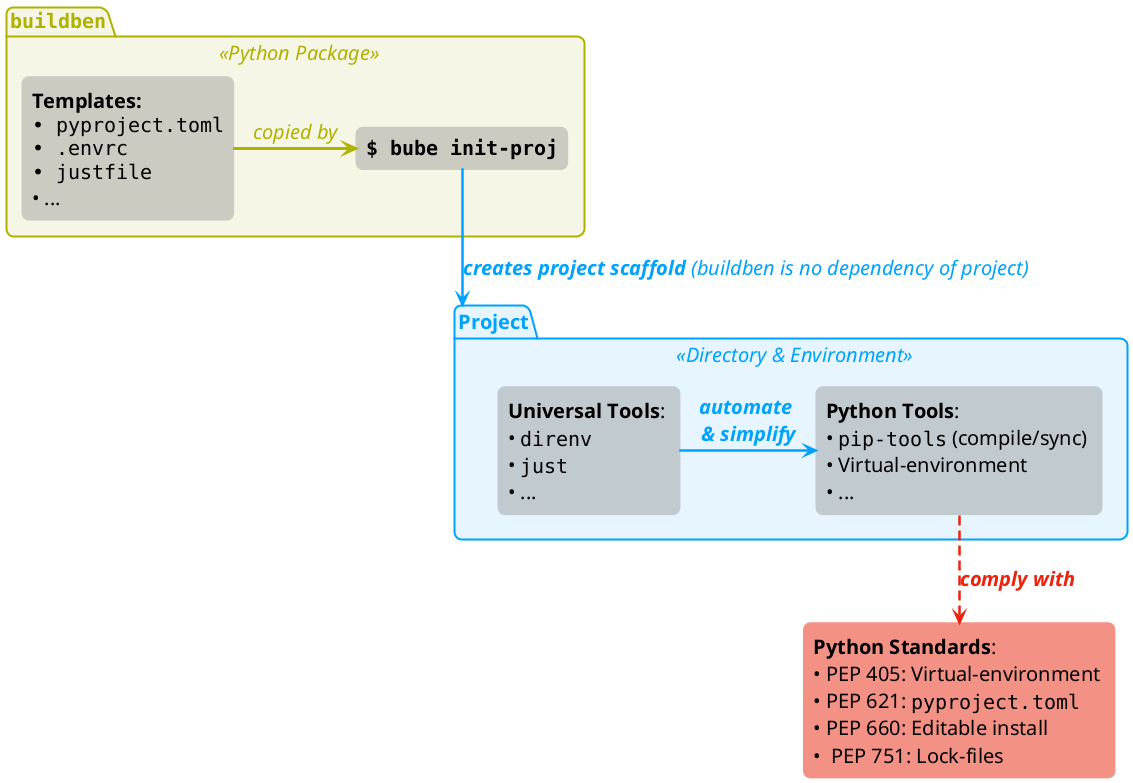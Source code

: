 @startuml
' === Global look & feel =============


' === Global look & feel =============
skinparam defaultFontSize 20
' skinparam BackgroundColor #00000010
skinparam BackgroundColor transparent
allow_mixing 

' ======================================
skinparam package {
    RoundCorner 15
    BorderThickness 2
    BackgroundColor #00A2FF19
    BorderColor #00A2FF
    FontColor   #00A2FF
}
skinparam package<<Global Environment>><<Python Package>> {
    BackgroundColor #afb20019
    BorderColor #afb200ff
    FontColor   #afb200ff
}

' =======================================

skinparam rectangle {
  Shadowing false
  BorderColor none
  BackgroundColor #99999977
  RoundCorner 15
}

skinparam class {
    BackgroundColor #99999977
    BorderColor     #444444
    BorderThickness 1
    FontStyle bold
    RoundCorner 15
}


<style>
arrow {
    LineThickness 3
}
</style>



package """buildben""" as BB <<Python Package>> {
  ' rectangle "**""init-database""**" as BBdb <<Module>>
  ' rectangle "**""add-experiment""**" as BBexp <<Module>>
  ' rectangle "**""env-snapshot""**" as BBenvsnap <<Module>>
  rectangle "**Templates:**\n""• pyproject.toml""\n""• .envrc""\n""• justfile""\n• ..." as TEMP
  rectangle "**""$ bube init-proj""**" as BBinitcli

}
<style>
arrow {
    FontStyle italic
    LineColor #afb200ff
    FontColor   #afb200ff
}
</style>

BBinitcli <-left- TEMP : copied by


package "Project" as P <<Directory & Environment>>{  

  rectangle "**Python Tools**: \n• ""pip-tools"" (compile/sync) \n• Virtual-environment\n• ..." as PyTools 
  rectangle "**Universal Tools**: \n• ""direnv""\n• ""just""\n• ..." as Tools 
}

rectangle "**Python Standards**: \n• PEP 405: Virtual-environment \n• PEP 621: ""pyproject.toml""\n• PEP 660: Editable install\n•  PEP 751: Lock-files" as Standards  #f27f72dc


<style>
arrow {
    LineColor #00A2FF
    LineThickness 2.5
    FontColor #00A2FF
    FontStyle italic
}
</style>

BBinitcli -down-> P : **creates project scaffold** (buildben is no dependency of project)

Tools -right-> PyTools : **automate** \n**& simplify**

<style>
arrow {
    LineStyle 10-5
    LineColor #EE220C
    FontColor #EE220C

}
</style>
PyTools -down-> Standards : **comply with**


@enduml
